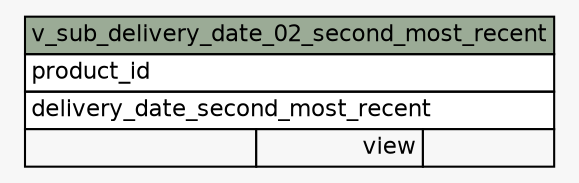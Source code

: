 // dot 2.2.1 on Windows 10 10.0
// SchemaSpy rev 590
digraph "v_sub_delivery_date_02_second_most_recent" {
  graph [
    rankdir="RL"
    bgcolor="#f7f7f7"
    nodesep="0.18"
    ranksep="0.46"
    fontname="Helvetica"
    fontsize="11"
  ];
  node [
    fontname="Helvetica"
    fontsize="11"
    shape="plaintext"
  ];
  edge [
    arrowsize="0.8"
  ];
  "v_sub_delivery_date_02_second_most_recent" [
    label=<
    <TABLE BORDER="0" CELLBORDER="1" CELLSPACING="0" BGCOLOR="#ffffff">
      <TR><TD COLSPAN="3" BGCOLOR="#9bab96" ALIGN="CENTER">v_sub_delivery_date_02_second_most_recent</TD></TR>
      <TR><TD PORT="product_id" COLSPAN="3" ALIGN="LEFT">product_id</TD></TR>
      <TR><TD PORT="delivery_date_second_most_recent" COLSPAN="3" ALIGN="LEFT">delivery_date_second_most_recent</TD></TR>
      <TR><TD ALIGN="LEFT" BGCOLOR="#f7f7f7">  </TD><TD ALIGN="RIGHT" BGCOLOR="#f7f7f7">view</TD><TD ALIGN="RIGHT" BGCOLOR="#f7f7f7">  </TD></TR>
    </TABLE>>
    URL="tables/v_sub_delivery_date_02_second_most_recent.html"
    tooltip="v_sub_delivery_date_02_second_most_recent"
  ];
}
